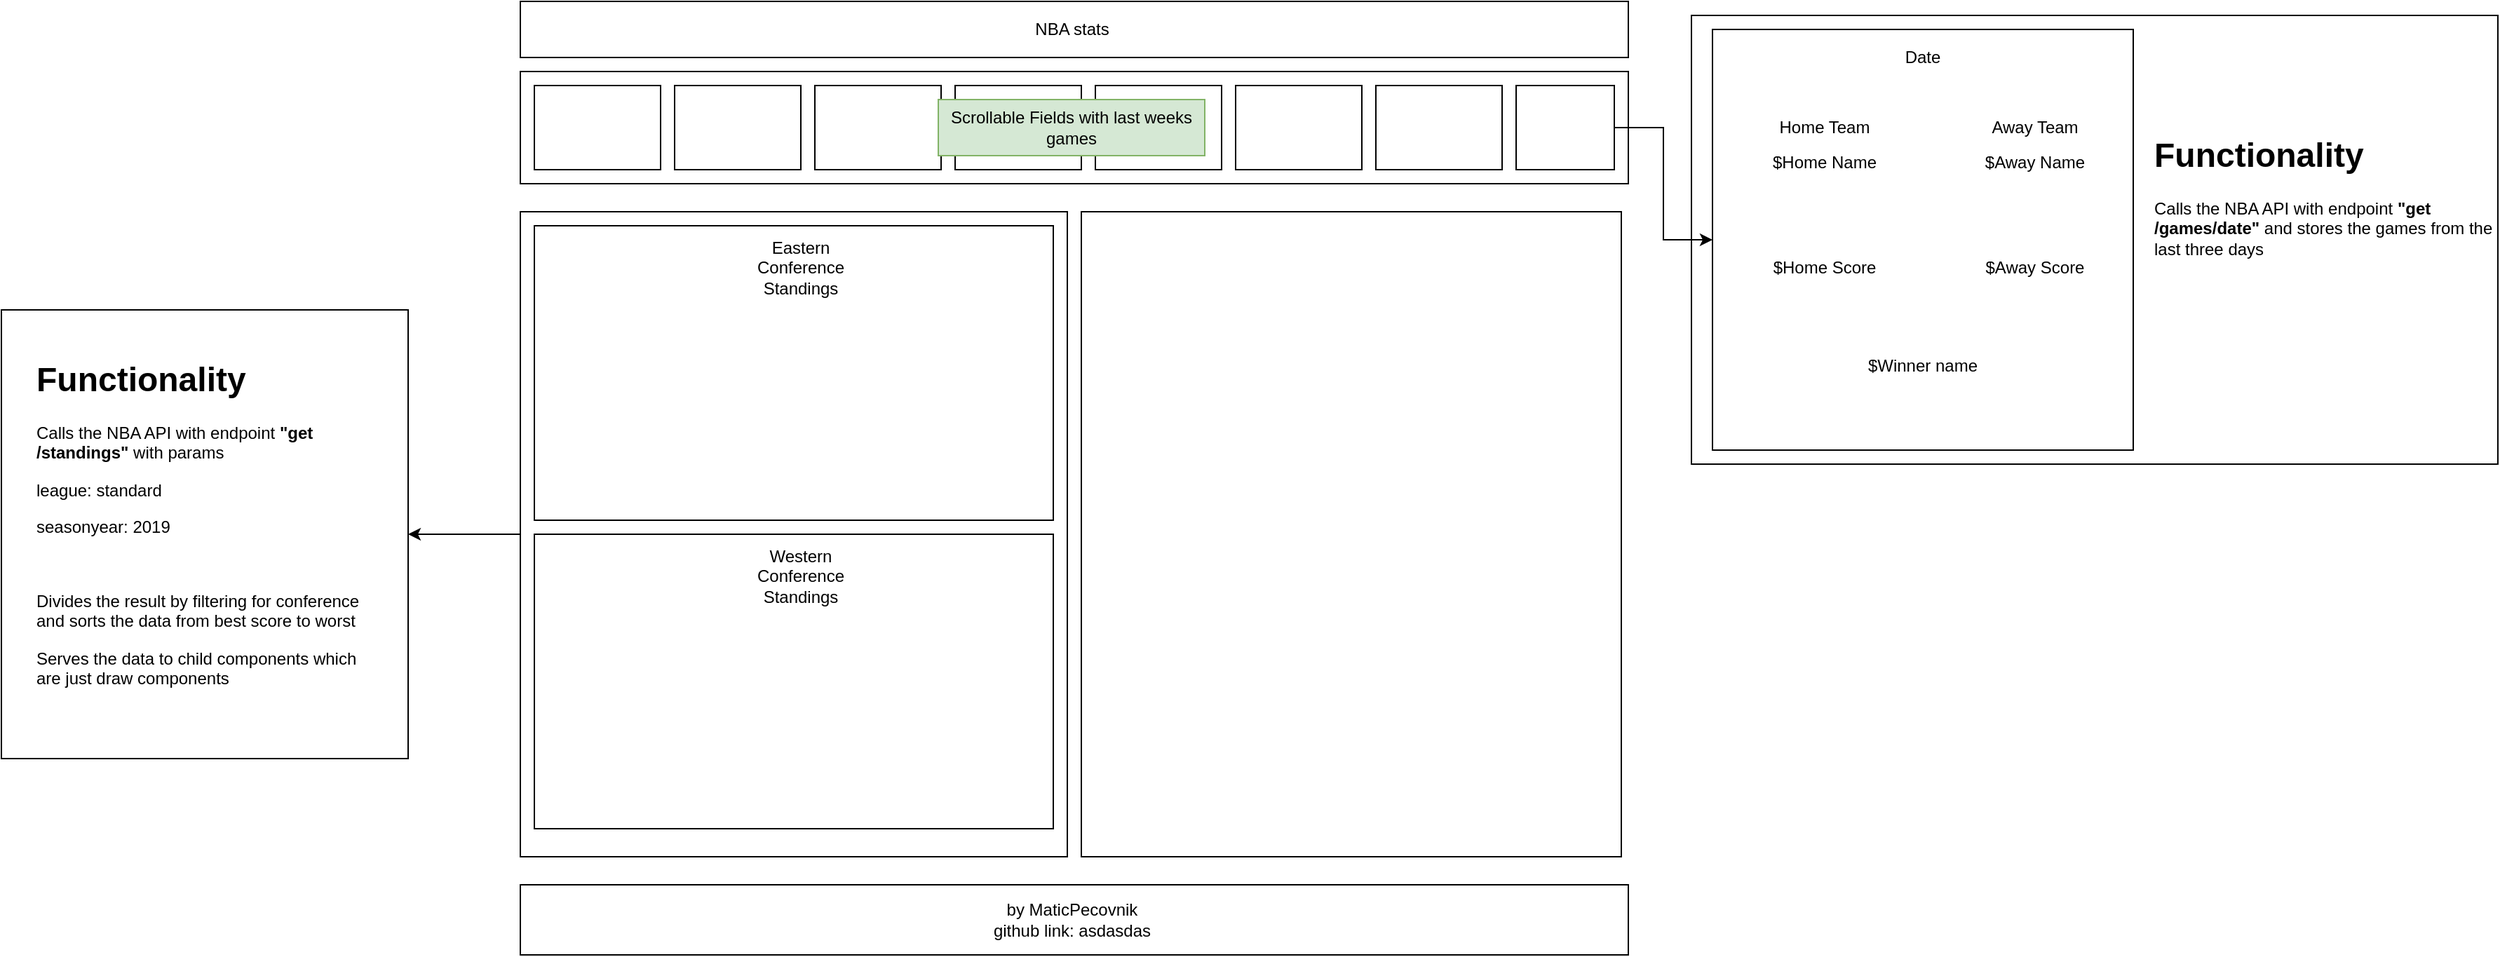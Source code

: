 <mxfile version="12.2.6" type="github" pages="1">
  <diagram id="eRS33mubmjeWvHw4FRCH" name="Page-1">
    <mxGraphModel dx="1995" dy="718" grid="1" gridSize="10" guides="1" tooltips="1" connect="1" arrows="1" fold="1" page="1" pageScale="1" pageWidth="827" pageHeight="1169" math="0" shadow="0">
      <root>
        <mxCell id="0"/>
        <mxCell id="1" parent="0"/>
        <mxCell id="0nUr7at8EpXttM-fOZ4W-51" value="" style="rounded=0;whiteSpace=wrap;html=1;fillColor=#ffffff;" vertex="1" parent="1">
          <mxGeometry x="855" y="10" width="575" height="320" as="geometry"/>
        </mxCell>
        <mxCell id="0nUr7at8EpXttM-fOZ4W-20" value="" style="rounded=0;whiteSpace=wrap;html=1;" vertex="1" parent="1">
          <mxGeometry x="870" y="20" width="300" height="300" as="geometry"/>
        </mxCell>
        <mxCell id="0nUr7at8EpXttM-fOZ4W-1" value="" style="rounded=0;whiteSpace=wrap;html=1;" vertex="1" parent="1">
          <mxGeometry x="20" width="790" height="40" as="geometry"/>
        </mxCell>
        <mxCell id="0nUr7at8EpXttM-fOZ4W-2" value="NBA stats" style="text;html=1;strokeColor=none;fillColor=none;align=center;verticalAlign=middle;whiteSpace=wrap;rounded=0;" vertex="1" parent="1">
          <mxGeometry x="310" y="10" width="207" height="20" as="geometry"/>
        </mxCell>
        <mxCell id="0nUr7at8EpXttM-fOZ4W-3" value="" style="rounded=0;whiteSpace=wrap;html=1;" vertex="1" parent="1">
          <mxGeometry x="20" y="630" width="790" height="50" as="geometry"/>
        </mxCell>
        <mxCell id="0nUr7at8EpXttM-fOZ4W-4" value="by MaticPecovnik&lt;br&gt;github link: asdasdas" style="text;html=1;strokeColor=none;fillColor=none;align=center;verticalAlign=middle;whiteSpace=wrap;rounded=0;" vertex="1" parent="1">
          <mxGeometry x="310" y="645" width="207" height="20" as="geometry"/>
        </mxCell>
        <mxCell id="0nUr7at8EpXttM-fOZ4W-5" value="" style="rounded=0;whiteSpace=wrap;html=1;" vertex="1" parent="1">
          <mxGeometry x="20" y="50" width="790" height="80" as="geometry"/>
        </mxCell>
        <mxCell id="0nUr7at8EpXttM-fOZ4W-7" value="" style="rounded=0;whiteSpace=wrap;html=1;" vertex="1" parent="1">
          <mxGeometry x="30" y="60" width="90" height="60" as="geometry"/>
        </mxCell>
        <mxCell id="0nUr7at8EpXttM-fOZ4W-10" value="" style="rounded=0;whiteSpace=wrap;html=1;" vertex="1" parent="1">
          <mxGeometry x="130" y="60" width="90" height="60" as="geometry"/>
        </mxCell>
        <mxCell id="0nUr7at8EpXttM-fOZ4W-11" value="" style="rounded=0;whiteSpace=wrap;html=1;" vertex="1" parent="1">
          <mxGeometry x="230" y="60" width="90" height="60" as="geometry"/>
        </mxCell>
        <mxCell id="0nUr7at8EpXttM-fOZ4W-12" value="" style="rounded=0;whiteSpace=wrap;html=1;" vertex="1" parent="1">
          <mxGeometry x="330" y="60" width="90" height="60" as="geometry"/>
        </mxCell>
        <mxCell id="0nUr7at8EpXttM-fOZ4W-13" value="" style="rounded=0;whiteSpace=wrap;html=1;" vertex="1" parent="1">
          <mxGeometry x="430" y="60" width="90" height="60" as="geometry"/>
        </mxCell>
        <mxCell id="0nUr7at8EpXttM-fOZ4W-14" value="" style="rounded=0;whiteSpace=wrap;html=1;" vertex="1" parent="1">
          <mxGeometry x="530" y="60" width="90" height="60" as="geometry"/>
        </mxCell>
        <mxCell id="0nUr7at8EpXttM-fOZ4W-15" value="" style="rounded=0;whiteSpace=wrap;html=1;" vertex="1" parent="1">
          <mxGeometry x="630" y="60" width="90" height="60" as="geometry"/>
        </mxCell>
        <mxCell id="0nUr7at8EpXttM-fOZ4W-19" style="edgeStyle=orthogonalEdgeStyle;rounded=0;orthogonalLoop=1;jettySize=auto;html=1;" edge="1" parent="1" source="0nUr7at8EpXttM-fOZ4W-16" target="0nUr7at8EpXttM-fOZ4W-20">
          <mxGeometry relative="1" as="geometry">
            <mxPoint x="920" y="90" as="targetPoint"/>
          </mxGeometry>
        </mxCell>
        <mxCell id="0nUr7at8EpXttM-fOZ4W-16" value="" style="rounded=0;whiteSpace=wrap;html=1;" vertex="1" parent="1">
          <mxGeometry x="730" y="60" width="70" height="60" as="geometry"/>
        </mxCell>
        <mxCell id="0nUr7at8EpXttM-fOZ4W-18" value="Scrollable Fields with last weeks games" style="text;html=1;strokeColor=#82b366;fillColor=#d5e8d4;align=center;verticalAlign=middle;whiteSpace=wrap;rounded=0;" vertex="1" parent="1">
          <mxGeometry x="318" y="70" width="190" height="40" as="geometry"/>
        </mxCell>
        <mxCell id="0nUr7at8EpXttM-fOZ4W-21" value="Date" style="text;html=1;strokeColor=none;fillColor=none;align=center;verticalAlign=middle;whiteSpace=wrap;rounded=0;" vertex="1" parent="1">
          <mxGeometry x="1000" y="30" width="40" height="20" as="geometry"/>
        </mxCell>
        <mxCell id="0nUr7at8EpXttM-fOZ4W-22" value="Home Team" style="text;html=1;strokeColor=none;fillColor=none;align=center;verticalAlign=middle;whiteSpace=wrap;rounded=0;" vertex="1" parent="1">
          <mxGeometry x="910" y="80" width="80" height="20" as="geometry"/>
        </mxCell>
        <mxCell id="0nUr7at8EpXttM-fOZ4W-23" value="Away Team" style="text;html=1;strokeColor=none;fillColor=none;align=center;verticalAlign=middle;whiteSpace=wrap;rounded=0;" vertex="1" parent="1">
          <mxGeometry x="1060" y="80" width="80" height="20" as="geometry"/>
        </mxCell>
        <mxCell id="0nUr7at8EpXttM-fOZ4W-27" value="$Home Name" style="text;html=1;strokeColor=none;fillColor=none;align=center;verticalAlign=middle;whiteSpace=wrap;rounded=0;" vertex="1" parent="1">
          <mxGeometry x="910" y="105" width="80" height="20" as="geometry"/>
        </mxCell>
        <mxCell id="0nUr7at8EpXttM-fOZ4W-28" value="$Away Name" style="text;html=1;strokeColor=none;fillColor=none;align=center;verticalAlign=middle;whiteSpace=wrap;rounded=0;" vertex="1" parent="1">
          <mxGeometry x="1060" y="105" width="80" height="20" as="geometry"/>
        </mxCell>
        <mxCell id="0nUr7at8EpXttM-fOZ4W-29" value="$Home Score" style="text;html=1;strokeColor=none;fillColor=none;align=center;verticalAlign=middle;whiteSpace=wrap;rounded=0;" vertex="1" parent="1">
          <mxGeometry x="910" y="180" width="80" height="20" as="geometry"/>
        </mxCell>
        <mxCell id="0nUr7at8EpXttM-fOZ4W-30" value="$Away Score" style="text;html=1;strokeColor=none;fillColor=none;align=center;verticalAlign=middle;whiteSpace=wrap;rounded=0;" vertex="1" parent="1">
          <mxGeometry x="1060" y="180" width="80" height="20" as="geometry"/>
        </mxCell>
        <mxCell id="0nUr7at8EpXttM-fOZ4W-31" value="$Winner name" style="text;html=1;strokeColor=none;fillColor=none;align=center;verticalAlign=middle;whiteSpace=wrap;rounded=0;" vertex="1" parent="1">
          <mxGeometry x="975" y="250" width="90" height="20" as="geometry"/>
        </mxCell>
        <mxCell id="0nUr7at8EpXttM-fOZ4W-53" style="edgeStyle=orthogonalEdgeStyle;rounded=0;orthogonalLoop=1;jettySize=auto;html=1;exitX=0;exitY=0.5;exitDx=0;exitDy=0;" edge="1" parent="1" source="0nUr7at8EpXttM-fOZ4W-44" target="0nUr7at8EpXttM-fOZ4W-54">
          <mxGeometry relative="1" as="geometry">
            <mxPoint x="-110" y="380" as="targetPoint"/>
          </mxGeometry>
        </mxCell>
        <mxCell id="0nUr7at8EpXttM-fOZ4W-44" value="" style="rounded=0;whiteSpace=wrap;html=1;fillColor=#ffffff;" vertex="1" parent="1">
          <mxGeometry x="20" y="150" width="390" height="460" as="geometry"/>
        </mxCell>
        <mxCell id="0nUr7at8EpXttM-fOZ4W-46" value="" style="rounded=0;whiteSpace=wrap;html=1;fillColor=#ffffff;" vertex="1" parent="1">
          <mxGeometry x="420" y="150" width="385" height="460" as="geometry"/>
        </mxCell>
        <mxCell id="0nUr7at8EpXttM-fOZ4W-47" value="" style="rounded=0;whiteSpace=wrap;html=1;fillColor=#ffffff;" vertex="1" parent="1">
          <mxGeometry x="30" y="160" width="370" height="210" as="geometry"/>
        </mxCell>
        <mxCell id="0nUr7at8EpXttM-fOZ4W-48" value="" style="rounded=0;whiteSpace=wrap;html=1;fillColor=#ffffff;" vertex="1" parent="1">
          <mxGeometry x="30" y="380" width="370" height="210" as="geometry"/>
        </mxCell>
        <mxCell id="0nUr7at8EpXttM-fOZ4W-49" value="Eastern Conference Standings" style="text;html=1;strokeColor=none;fillColor=none;align=center;verticalAlign=middle;whiteSpace=wrap;rounded=0;" vertex="1" parent="1">
          <mxGeometry x="200" y="180" width="40" height="20" as="geometry"/>
        </mxCell>
        <mxCell id="0nUr7at8EpXttM-fOZ4W-50" value="Western Conference Standings" style="text;html=1;strokeColor=none;fillColor=none;align=center;verticalAlign=middle;whiteSpace=wrap;rounded=0;" vertex="1" parent="1">
          <mxGeometry x="200" y="400" width="40" height="20" as="geometry"/>
        </mxCell>
        <mxCell id="0nUr7at8EpXttM-fOZ4W-52" value="&lt;h1&gt;Functionality&lt;/h1&gt;&lt;p&gt;Calls the NBA API with endpoint &lt;b&gt;&quot;get /games/date&quot; &lt;/b&gt;and stores the games from the last three days&lt;/p&gt;" style="text;html=1;strokeColor=none;fillColor=none;spacing=5;spacingTop=-20;whiteSpace=wrap;overflow=hidden;rounded=0;" vertex="1" parent="1">
          <mxGeometry x="1180" y="90" width="250" height="120" as="geometry"/>
        </mxCell>
        <mxCell id="0nUr7at8EpXttM-fOZ4W-54" value="" style="rounded=0;whiteSpace=wrap;html=1;" vertex="1" parent="1">
          <mxGeometry x="-350" y="220" width="290" height="320" as="geometry"/>
        </mxCell>
        <mxCell id="0nUr7at8EpXttM-fOZ4W-55" value="&lt;h1&gt;Functionality&lt;/h1&gt;&lt;p&gt;Calls the NBA API with endpoint &lt;b&gt;&quot;get /standings&quot; &lt;/b&gt;with params&amp;nbsp;&lt;/p&gt;&lt;p&gt;&lt;span&gt;league: standard&lt;/span&gt;&lt;br&gt;&lt;/p&gt;&lt;p&gt;seasonyear: 2019&lt;/p&gt;&lt;p&gt;&lt;br&gt;&lt;/p&gt;&lt;p&gt;Divides the result by filtering for conference and sorts the data from best score to worst&lt;/p&gt;&lt;p&gt;Serves the data to child components which are just draw components&lt;/p&gt;" style="text;html=1;strokeColor=none;fillColor=none;spacing=5;spacingTop=-20;whiteSpace=wrap;overflow=hidden;rounded=0;" vertex="1" parent="1">
          <mxGeometry x="-330" y="250" width="244" height="260" as="geometry"/>
        </mxCell>
      </root>
    </mxGraphModel>
  </diagram>
</mxfile>
